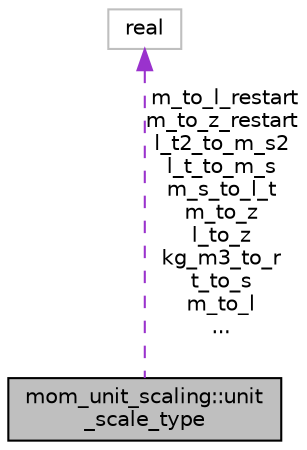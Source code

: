 digraph "mom_unit_scaling::unit_scale_type"
{
 // INTERACTIVE_SVG=YES
 // LATEX_PDF_SIZE
  edge [fontname="Helvetica",fontsize="10",labelfontname="Helvetica",labelfontsize="10"];
  node [fontname="Helvetica",fontsize="10",shape=record];
  Node1 [label="mom_unit_scaling::unit\l_scale_type",height=0.2,width=0.4,color="black", fillcolor="grey75", style="filled", fontcolor="black",tooltip="Describes various unit conversion factors."];
  Node2 -> Node1 [dir="back",color="darkorchid3",fontsize="10",style="dashed",label=" m_to_l_restart\nm_to_z_restart\nl_t2_to_m_s2\nl_t_to_m_s\nm_s_to_l_t\nm_to_z\nl_to_z\nkg_m3_to_r\nt_to_s\nm_to_l\n..." ,fontname="Helvetica"];
  Node2 [label="real",height=0.2,width=0.4,color="grey75", fillcolor="white", style="filled",tooltip=" "];
}
